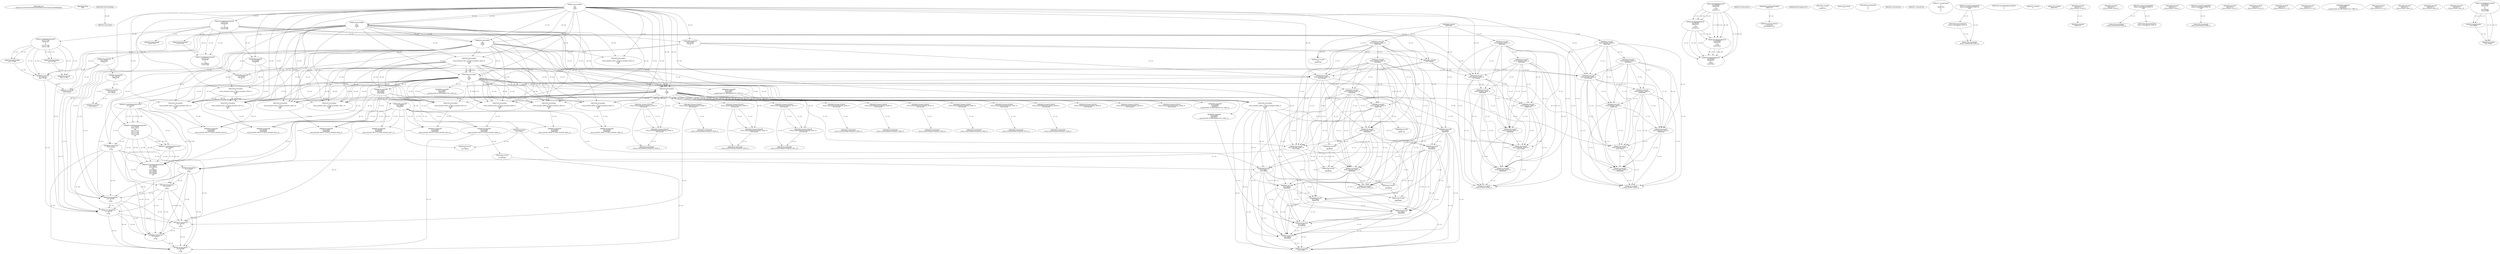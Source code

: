 // Global SCDG with merge call
digraph {
	0 [label="268454688.main
2d585ec73ae76a975632dcc810f156cf1bf4e7cc5547263c9a24614f89d9d4bd"]
	1 [label="268454699.Sleep
1000"]
	2 [label="268450908.GetProcessHeap
"]
	3 [label="268465424.VirtualAlloc
0
128
12288
4"]
	4 [label="268465190.RegOpenKeyExW
2147483650
268501000
0
131097
2147417172"]
	5 [label="268465223.RegQueryValueExW
2147417376
268500984
0
0
3221762048
2147417188"]
	3 -> 5 [label="(0-->5)"]
	6 [label="268465239.RegCloseKey
2147417376"]
	5 -> 6 [label="(1-->1)"]
	7 [label="268465489.wsprintfW
3221762048
268501104
0"]
	3 -> 7 [label="(0-->1)"]
	5 -> 7 [label="(5-->1)"]
	8 [label="268466183.VirtualAlloc
0
1024
12288
4"]
	3 -> 8 [label="(3-->3)"]
	3 -> 8 [label="(4-->4)"]
	9 [label="268466202.VirtualAlloc
0
3596
12288
4"]
	3 -> 9 [label="(3-->3)"]
	8 -> 9 [label="(3-->3)"]
	3 -> 9 [label="(4-->4)"]
	8 -> 9 [label="(4-->4)"]
	10 [label="268466212.GetWindowsDirectoryW
3221770240
256"]
	9 -> 10 [label="(0-->1)"]
	11 [label="268466270.GetVolumeInformationW
3221770240
3221770752
256
3221771776
3221771784
3221771780
3221771264
256"]
	9 -> 11 [label="(0-->1)"]
	10 -> 11 [label="(1-->1)"]
	10 -> 11 [label="(2-->3)"]
	10 -> 11 [label="(2-->8)"]
	12 [label="268465190.RegOpenKeyExW
2147483650
268501632
0
131097
2147417172"]
	4 -> 12 [label="(1-->1)"]
	4 -> 12 [label="(4-->4)"]
	4 -> 12 [label="(5-->5)"]
	13 [label="268465223.RegQueryValueExW
3221771788
268501592
0
0
3221771788
2147417188"]
	5 -> 13 [label="(6-->6)"]
	14 [label="268465254.GetLastError
"]
	15 [label="268465263.RegCloseKey
3221771788"]
	13 -> 15 [label="(1-->1)"]
	13 -> 15 [label="(5-->1)"]
	16 [label="268466376.wsprintfW
3221766144
268501204
0"]
	8 -> 16 [label="(0-->1)"]
	17 [label="268466397.lstrcatW
3221766144
3221771788"]
	8 -> 17 [label="(0-->1)"]
	16 -> 17 [label="(1-->1)"]
	13 -> 17 [label="(1-->2)"]
	13 -> 17 [label="(5-->2)"]
	15 -> 17 [label="(1-->2)"]
	18 [label="268466409.GetModuleHandleW
268501752"]
	19 [label="268466416.GetProcAddress
270536744
RtlComputeCrc32"]
	18 -> 19 [label="(0-->1)"]
	20 [label="268466432.lstrlenW
3221766144"]
	8 -> 20 [label="(0-->1)"]
	16 -> 20 [label="(1-->1)"]
	17 -> 20 [label="(1-->1)"]
	21 [label="268466449.RtlComputeCrc32
"]
	22 [label="268466481.VirtualFree
3221770240
0
32768"]
	9 -> 22 [label="(0-->1)"]
	10 -> 22 [label="(1-->1)"]
	11 -> 22 [label="(1-->1)"]
	23 [label="268464882.lstrlenW
3221762048"]
	3 -> 23 [label="(0-->1)"]
	5 -> 23 [label="(5-->1)"]
	7 -> 23 [label="(1-->1)"]
	24 [label="268464893.lstrlenW
268497860"]
	25 [label="268453932.VirtualAlloc
0
retval_lstrlenW_32827_32_retval_lstrlenW_32825_32
12288
64"]
	3 -> 25 [label="(3-->3)"]
	8 -> 25 [label="(3-->3)"]
	9 -> 25 [label="(3-->3)"]
	26 [label="268453967.lstrcpyW
0
268497976"]
	27 [label="268453974.lstrlenW
0"]
	28 [label="268464425.lstrcatW
retval_lstrlenW_32843_32
268497860"]
	24 -> 28 [label="(1-->2)"]
	29 [label="268464433.lstrcatW
retval_lstrlenW_32843_32
268500944"]
	28 -> 29 [label="(1-->1)"]
	30 [label="268464439.lstrcatW
retval_lstrlenW_32843_32
3221762048"]
	28 -> 30 [label="(1-->1)"]
	29 -> 30 [label="(1-->1)"]
	3 -> 30 [label="(0-->2)"]
	5 -> 30 [label="(5-->2)"]
	7 -> 30 [label="(1-->2)"]
	23 -> 30 [label="(1-->2)"]
	31 [label="268464447.lstrcatW
retval_lstrlenW_32843_32
268500948"]
	28 -> 31 [label="(1-->1)"]
	29 -> 31 [label="(1-->1)"]
	30 -> 31 [label="(1-->1)"]
	32 [label="268464636.VirtualAlloc
0
66
12288
64"]
	3 -> 32 [label="(3-->3)"]
	8 -> 32 [label="(3-->3)"]
	9 -> 32 [label="(3-->3)"]
	25 -> 32 [label="(3-->3)"]
	25 -> 32 [label="(4-->4)"]
	33 [label="268464679.wsprintfW
3221778432
268500964
3221774336"]
	32 -> 33 [label="(0-->1)"]
	25 -> 33 [label="(0-->3)"]
	34 [label="268464692.lstrcatW
retval_lstrlenW_32843_32
268497764"]
	28 -> 34 [label="(1-->1)"]
	29 -> 34 [label="(1-->1)"]
	30 -> 34 [label="(1-->1)"]
	31 -> 34 [label="(1-->1)"]
	35 [label="268464700.lstrcatW
retval_lstrlenW_32843_32
268500944"]
	28 -> 35 [label="(1-->1)"]
	29 -> 35 [label="(1-->1)"]
	30 -> 35 [label="(1-->1)"]
	31 -> 35 [label="(1-->1)"]
	34 -> 35 [label="(1-->1)"]
	29 -> 35 [label="(2-->2)"]
	36 [label="268464706.lstrcatW
retval_lstrlenW_32843_32
3221778432"]
	28 -> 36 [label="(1-->1)"]
	29 -> 36 [label="(1-->1)"]
	30 -> 36 [label="(1-->1)"]
	31 -> 36 [label="(1-->1)"]
	34 -> 36 [label="(1-->1)"]
	35 -> 36 [label="(1-->1)"]
	32 -> 36 [label="(0-->2)"]
	33 -> 36 [label="(1-->2)"]
	37 [label="268464714.lstrcatW
retval_lstrlenW_32843_32
268500948"]
	28 -> 37 [label="(1-->1)"]
	29 -> 37 [label="(1-->1)"]
	30 -> 37 [label="(1-->1)"]
	31 -> 37 [label="(1-->1)"]
	34 -> 37 [label="(1-->1)"]
	35 -> 37 [label="(1-->1)"]
	36 -> 37 [label="(1-->1)"]
	31 -> 37 [label="(2-->2)"]
	38 [label="268464726.VirtualFree
3221778432
0
32768"]
	32 -> 38 [label="(0-->1)"]
	33 -> 38 [label="(1-->1)"]
	36 -> 38 [label="(2-->1)"]
	22 -> 38 [label="(3-->3)"]
	39 [label="268464767.lstrlenW
retval_lstrlenW_32843_32"]
	28 -> 39 [label="(1-->1)"]
	29 -> 39 [label="(1-->1)"]
	30 -> 39 [label="(1-->1)"]
	31 -> 39 [label="(1-->1)"]
	34 -> 39 [label="(1-->1)"]
	35 -> 39 [label="(1-->1)"]
	36 -> 39 [label="(1-->1)"]
	37 -> 39 [label="(1-->1)"]
	40 [label="268453998.CreateMutexW
0
0
0"]
	41 [label="268454010.GetLastError
"]
	42 [label="268454017.GetLastError
"]
	43 [label="268454043.VirtualFree
3221774336
0
32768"]
	25 -> 43 [label="(0-->1)"]
	33 -> 43 [label="(3-->1)"]
	22 -> 43 [label="(3-->3)"]
	38 -> 43 [label="(3-->3)"]
	44 [label="268467629.VirtualFree
3221762048
0
32768"]
	3 -> 44 [label="(0-->1)"]
	5 -> 44 [label="(5-->1)"]
	7 -> 44 [label="(1-->1)"]
	23 -> 44 [label="(1-->1)"]
	30 -> 44 [label="(2-->1)"]
	22 -> 44 [label="(3-->3)"]
	38 -> 44 [label="(3-->3)"]
	43 -> 44 [label="(3-->3)"]
	45 [label="268467737.VirtualFree
3221766144
0
32768"]
	8 -> 45 [label="(0-->1)"]
	16 -> 45 [label="(1-->1)"]
	17 -> 45 [label="(1-->1)"]
	20 -> 45 [label="(1-->1)"]
	22 -> 45 [label="(3-->3)"]
	38 -> 45 [label="(3-->3)"]
	43 -> 45 [label="(3-->3)"]
	44 -> 45 [label="(3-->3)"]
	46 [label="268454737.CreateThread
0
0
268447024
0
0
0"]
	47 [label="268454761.WaitForSingleObject
retval_CreateThread_32935_32
5000"]
	48 [label="268454780.TerminateThread
retval_CreateThread_32935_32
0"]
	47 -> 48 [label="(1-->1)"]
	49 [label="268454790.CloseHandle
retval_CreateThread_32935_32"]
	47 -> 49 [label="(1-->1)"]
	48 -> 49 [label="(1-->1)"]
	50 [label="268454450.CreateToolhelp32Snapshot
2
0"]
	51 [label="268454476.VirtualAlloc
0
556
12288
4"]
	3 -> 51 [label="(3-->3)"]
	8 -> 51 [label="(3-->3)"]
	9 -> 51 [label="(3-->3)"]
	25 -> 51 [label="(3-->3)"]
	32 -> 51 [label="(3-->3)"]
	3 -> 51 [label="(4-->4)"]
	8 -> 51 [label="(4-->4)"]
	9 -> 51 [label="(4-->4)"]
	52 [label="268454533.lstrcmpiW
"]
	2 -> 52 [label="(0-->0)"]
	53 [label="268454602.Process32NextW
retval_CreateToolhelp32Snapshot_33460_32
3221782528"]
	51 -> 53 [label="(0-->2)"]
	54 [label="268454627.VirtualFree
3221782528
0
32768"]
	51 -> 54 [label="(0-->1)"]
	53 -> 54 [label="(2-->1)"]
	22 -> 54 [label="(3-->3)"]
	38 -> 54 [label="(3-->3)"]
	43 -> 54 [label="(3-->3)"]
	44 -> 54 [label="(3-->3)"]
	45 -> 54 [label="(3-->3)"]
	55 [label="268454634.CloseHandle
retval_CreateToolhelp32Snapshot_33460_32"]
	53 -> 55 [label="(1-->1)"]
	56 [label="268465190.RegOpenKeyExW
2147483650
268501000
0
131097
2147417052"]
	4 -> 56 [label="(1-->1)"]
	12 -> 56 [label="(1-->1)"]
	4 -> 56 [label="(2-->2)"]
	4 -> 56 [label="(4-->4)"]
	12 -> 56 [label="(4-->4)"]
	57 [label="268465489.wsprintfW
3221786624
268500964
0"]
	33 -> 57 [label="(2-->2)"]
	58 [label="268466212.GetWindowsDirectoryW
3221794816
256"]
	10 -> 58 [label="(2-->2)"]
	11 -> 58 [label="(3-->2)"]
	11 -> 58 [label="(8-->2)"]
	59 [label="268466270.GetVolumeInformationW
3221794816
3221795328
256
3221796352
3221796360
3221796356
3221795840
256"]
	58 -> 59 [label="(1-->1)"]
	10 -> 59 [label="(2-->3)"]
	11 -> 59 [label="(3-->3)"]
	11 -> 59 [label="(8-->3)"]
	58 -> 59 [label="(2-->3)"]
	10 -> 59 [label="(2-->8)"]
	11 -> 59 [label="(3-->8)"]
	11 -> 59 [label="(8-->8)"]
	58 -> 59 [label="(2-->8)"]
	60 [label="268465190.RegOpenKeyExW
2147483650
268501632
0
131097
2147417052"]
	4 -> 60 [label="(1-->1)"]
	12 -> 60 [label="(1-->1)"]
	56 -> 60 [label="(1-->1)"]
	12 -> 60 [label="(2-->2)"]
	4 -> 60 [label="(4-->4)"]
	12 -> 60 [label="(4-->4)"]
	56 -> 60 [label="(4-->4)"]
	56 -> 60 [label="(5-->5)"]
	61 [label="268466376.wsprintfW
3221790720
268501204
0"]
	16 -> 61 [label="(2-->2)"]
	62 [label="268466397.lstrcatW
3221790720
3221796364"]
	61 -> 62 [label="(1-->1)"]
	63 [label="268466432.lstrlenW
3221790720"]
	61 -> 63 [label="(1-->1)"]
	62 -> 63 [label="(1-->1)"]
	64 [label="268466481.VirtualFree
3221794816
0
32768"]
	58 -> 64 [label="(1-->1)"]
	59 -> 64 [label="(1-->1)"]
	22 -> 64 [label="(3-->3)"]
	38 -> 64 [label="(3-->3)"]
	43 -> 64 [label="(3-->3)"]
	44 -> 64 [label="(3-->3)"]
	45 -> 64 [label="(3-->3)"]
	54 -> 64 [label="(3-->3)"]
	65 [label="268464882.lstrlenW
3221786624"]
	57 -> 65 [label="(1-->1)"]
	66 [label="268452641.VirtualAlloc
0
retval_lstrlenW_34674_32_retval_lstrlenW_34669_32
12288
64"]
	3 -> 66 [label="(3-->3)"]
	8 -> 66 [label="(3-->3)"]
	9 -> 66 [label="(3-->3)"]
	25 -> 66 [label="(3-->3)"]
	32 -> 66 [label="(3-->3)"]
	51 -> 66 [label="(3-->3)"]
	25 -> 66 [label="(4-->4)"]
	32 -> 66 [label="(4-->4)"]
	67 [label="268464425.lstrcatW
0
268497860"]
	24 -> 67 [label="(1-->2)"]
	28 -> 67 [label="(2-->2)"]
	68 [label="268464433.lstrcatW
0
268500944"]
	29 -> 68 [label="(2-->2)"]
	35 -> 68 [label="(2-->2)"]
	69 [label="268464439.lstrcatW
0
3221786624"]
	57 -> 69 [label="(1-->2)"]
	65 -> 69 [label="(1-->2)"]
	70 [label="268464447.lstrcatW
0
268500948"]
	31 -> 70 [label="(2-->2)"]
	37 -> 70 [label="(2-->2)"]
	71 [label="268464679.wsprintfW
3221803008
268500964
retval_lstrlenW_34674_32_retval_lstrlenW_34669_32"]
	33 -> 71 [label="(2-->2)"]
	57 -> 71 [label="(2-->2)"]
	66 -> 71 [label="(2-->3)"]
	72 [label="268464692.lstrcatW
0
268497764"]
	34 -> 72 [label="(2-->2)"]
	73 [label="268464700.lstrcatW
0
268500944"]
	29 -> 73 [label="(2-->2)"]
	35 -> 73 [label="(2-->2)"]
	68 -> 73 [label="(2-->2)"]
	74 [label="268464706.lstrcatW
0
3221803008"]
	71 -> 74 [label="(1-->2)"]
	75 [label="268464714.lstrcatW
0
268500948"]
	31 -> 75 [label="(2-->2)"]
	37 -> 75 [label="(2-->2)"]
	70 -> 75 [label="(2-->2)"]
	76 [label="268464726.VirtualFree
3221803008
0
32768"]
	71 -> 76 [label="(1-->1)"]
	74 -> 76 [label="(2-->1)"]
	22 -> 76 [label="(3-->3)"]
	38 -> 76 [label="(3-->3)"]
	43 -> 76 [label="(3-->3)"]
	44 -> 76 [label="(3-->3)"]
	45 -> 76 [label="(3-->3)"]
	54 -> 76 [label="(3-->3)"]
	64 -> 76 [label="(3-->3)"]
	77 [label="268464767.lstrlenW
0"]
	78 [label="268452707.lstrlenW
268497912"]
	79 [label="268452834.lstrcpyW
268510272
retval_lstrlenW_35199_32"]
	80 [label="268452841.lstrlenW
268510272"]
	79 -> 80 [label="(1-->1)"]
	81 [label="268465263.RegCloseKey
2147417376"]
	5 -> 81 [label="(1-->1)"]
	82 [label="268465489.wsprintfW
3221762048
268500964
0"]
	3 -> 82 [label="(0-->1)"]
	5 -> 82 [label="(5-->1)"]
	83 [label="268453932.VirtualAlloc
0
retval_lstrlenW_32826_32_retval_lstrlenW_32828_32
12288
64"]
	3 -> 83 [label="(3-->3)"]
	8 -> 83 [label="(3-->3)"]
	9 -> 83 [label="(3-->3)"]
	84 [label="268464425.lstrcatW
retval_lstrlenW_32844_32
268497860"]
	24 -> 84 [label="(1-->2)"]
	85 [label="268464433.lstrcatW
retval_lstrlenW_32844_32
268500944"]
	84 -> 85 [label="(1-->1)"]
	86 [label="268464439.lstrcatW
retval_lstrlenW_32844_32
3221762048"]
	84 -> 86 [label="(1-->1)"]
	85 -> 86 [label="(1-->1)"]
	3 -> 86 [label="(0-->2)"]
	5 -> 86 [label="(5-->2)"]
	23 -> 86 [label="(1-->2)"]
	82 -> 86 [label="(1-->2)"]
	87 [label="268464447.lstrcatW
retval_lstrlenW_32844_32
268500948"]
	84 -> 87 [label="(1-->1)"]
	85 -> 87 [label="(1-->1)"]
	86 -> 87 [label="(1-->1)"]
	88 [label="268464692.lstrcatW
retval_lstrlenW_32844_32
268497764"]
	84 -> 88 [label="(1-->1)"]
	85 -> 88 [label="(1-->1)"]
	86 -> 88 [label="(1-->1)"]
	87 -> 88 [label="(1-->1)"]
	89 [label="268464700.lstrcatW
retval_lstrlenW_32844_32
268500944"]
	84 -> 89 [label="(1-->1)"]
	85 -> 89 [label="(1-->1)"]
	86 -> 89 [label="(1-->1)"]
	87 -> 89 [label="(1-->1)"]
	88 -> 89 [label="(1-->1)"]
	85 -> 89 [label="(2-->2)"]
	90 [label="268464706.lstrcatW
retval_lstrlenW_32844_32
3221778432"]
	84 -> 90 [label="(1-->1)"]
	85 -> 90 [label="(1-->1)"]
	86 -> 90 [label="(1-->1)"]
	87 -> 90 [label="(1-->1)"]
	88 -> 90 [label="(1-->1)"]
	89 -> 90 [label="(1-->1)"]
	32 -> 90 [label="(0-->2)"]
	33 -> 90 [label="(1-->2)"]
	91 [label="268464714.lstrcatW
retval_lstrlenW_32844_32
268500948"]
	84 -> 91 [label="(1-->1)"]
	85 -> 91 [label="(1-->1)"]
	86 -> 91 [label="(1-->1)"]
	87 -> 91 [label="(1-->1)"]
	88 -> 91 [label="(1-->1)"]
	89 -> 91 [label="(1-->1)"]
	90 -> 91 [label="(1-->1)"]
	87 -> 91 [label="(2-->2)"]
	92 [label="268464767.lstrlenW
retval_lstrlenW_32844_32"]
	84 -> 92 [label="(1-->1)"]
	85 -> 92 [label="(1-->1)"]
	86 -> 92 [label="(1-->1)"]
	87 -> 92 [label="(1-->1)"]
	88 -> 92 [label="(1-->1)"]
	89 -> 92 [label="(1-->1)"]
	90 -> 92 [label="(1-->1)"]
	91 -> 92 [label="(1-->1)"]
	93 [label="268454501.Process32FirstW
retval_CreateToolhelp32Snapshot_32956_32
3221782528"]
	51 -> 93 [label="(0-->2)"]
	94 [label="268454602.Process32NextW
retval_CreateToolhelp32Snapshot_32956_32
3221782528"]
	93 -> 94 [label="(1-->1)"]
	51 -> 94 [label="(0-->2)"]
	93 -> 94 [label="(2-->2)"]
	95 [label="268454634.CloseHandle
retval_CreateToolhelp32Snapshot_32956_32"]
	93 -> 95 [label="(1-->1)"]
	94 -> 95 [label="(1-->1)"]
	96 [label="268452641.VirtualAlloc
0
retval_lstrlenW_34670_32_retval_lstrlenW_34675_32
12288
64"]
	3 -> 96 [label="(3-->3)"]
	8 -> 96 [label="(3-->3)"]
	9 -> 96 [label="(3-->3)"]
	32 -> 96 [label="(3-->3)"]
	51 -> 96 [label="(3-->3)"]
	83 -> 96 [label="(3-->3)"]
	32 -> 96 [label="(4-->4)"]
	83 -> 96 [label="(4-->4)"]
	97 [label="268464679.wsprintfW
3221803008
268500964
retval_lstrlenW_34670_32_retval_lstrlenW_34675_32"]
	33 -> 97 [label="(2-->2)"]
	57 -> 97 [label="(2-->2)"]
	82 -> 97 [label="(2-->2)"]
	96 -> 97 [label="(2-->3)"]
	98 [label="268452834.lstrcpyW
268510272
retval_lstrlenW_35200_32"]
	99 [label="268454761.WaitForSingleObject
retval_CreateThread_32942_32
5000"]
	100 [label="268454790.CloseHandle
retval_CreateThread_32942_32"]
	99 -> 100 [label="(1-->1)"]
	101 [label="268454602.Process32NextW
retval_CreateToolhelp32Snapshot_33005_32
3221782528"]
	51 -> 101 [label="(0-->2)"]
	102 [label="268454634.CloseHandle
retval_CreateToolhelp32Snapshot_33005_32"]
	101 -> 102 [label="(1-->1)"]
	103 [label="268452641.VirtualAlloc
0
retval_lstrlenW_34671_32_retval_lstrlenW_34676_32
12288
64"]
	3 -> 103 [label="(3-->3)"]
	8 -> 103 [label="(3-->3)"]
	9 -> 103 [label="(3-->3)"]
	32 -> 103 [label="(3-->3)"]
	51 -> 103 [label="(3-->3)"]
	83 -> 103 [label="(3-->3)"]
	32 -> 103 [label="(4-->4)"]
	83 -> 103 [label="(4-->4)"]
	104 [label="268464679.wsprintfW
3221803008
268500964
retval_lstrlenW_34671_32_retval_lstrlenW_34676_32"]
	33 -> 104 [label="(2-->2)"]
	57 -> 104 [label="(2-->2)"]
	82 -> 104 [label="(2-->2)"]
	103 -> 104 [label="(2-->3)"]
	105 [label="268452834.lstrcpyW
268510272
retval_lstrlenW_35201_32"]
	106 [label="268464662.wsprintfW
3221778432
268500952
unconstrained_ret_RtlComputeCrc32_32813_32"]
	32 -> 106 [label="(0-->1)"]
	107 [label="268454761.WaitForSingleObject
retval_CreateThread_32943_32
5000"]
	108 [label="268454790.CloseHandle
retval_CreateThread_32943_32"]
	107 -> 108 [label="(1-->1)"]
	109 [label="268454602.Process32NextW
retval_CreateToolhelp32Snapshot_33006_32
3221782528"]
	51 -> 109 [label="(0-->2)"]
	110 [label="268454634.CloseHandle
retval_CreateToolhelp32Snapshot_33006_32"]
	109 -> 110 [label="(1-->1)"]
	111 [label="268452641.VirtualAlloc
0
retval_lstrlenW_34672_32_retval_lstrlenW_34677_32
12288
64"]
	3 -> 111 [label="(3-->3)"]
	8 -> 111 [label="(3-->3)"]
	9 -> 111 [label="(3-->3)"]
	25 -> 111 [label="(3-->3)"]
	32 -> 111 [label="(3-->3)"]
	51 -> 111 [label="(3-->3)"]
	25 -> 111 [label="(4-->4)"]
	32 -> 111 [label="(4-->4)"]
	112 [label="268464679.wsprintfW
3221803008
268500964
retval_lstrlenW_34672_32_retval_lstrlenW_34677_32"]
	57 -> 112 [label="(2-->2)"]
	111 -> 112 [label="(2-->3)"]
	113 [label="268452834.lstrcpyW
268510272
retval_lstrlenW_35202_32"]
	114 [label="268454602.Process32NextW
retval_CreateToolhelp32Snapshot_32950_32
3221782528"]
	51 -> 114 [label="(0-->2)"]
	115 [label="268454634.CloseHandle
retval_CreateToolhelp32Snapshot_32950_32"]
	114 -> 115 [label="(1-->1)"]
	116 [label="268452641.VirtualAlloc
0
retval_lstrlenW_34678_32_retval_lstrlenW_34673_32
12288
64"]
	3 -> 116 [label="(3-->3)"]
	8 -> 116 [label="(3-->3)"]
	9 -> 116 [label="(3-->3)"]
	25 -> 116 [label="(3-->3)"]
	32 -> 116 [label="(3-->3)"]
	51 -> 116 [label="(3-->3)"]
	25 -> 116 [label="(4-->4)"]
	32 -> 116 [label="(4-->4)"]
	117 [label="268464679.wsprintfW
3221803008
268500964
retval_lstrlenW_34678_32_retval_lstrlenW_34673_32"]
	33 -> 117 [label="(2-->2)"]
	57 -> 117 [label="(2-->2)"]
	116 -> 117 [label="(2-->3)"]
	118 [label="268452834.lstrcpyW
268510272
retval_lstrlenW_35203_32"]
	119 [label="268465239.RegCloseKey
3221771788"]
	13 -> 119 [label="(1-->1)"]
	13 -> 119 [label="(5-->1)"]
	120 [label="268466320.lstrlenW
3221771788"]
	13 -> 120 [label="(1-->1)"]
	13 -> 120 [label="(5-->1)"]
	119 -> 120 [label="(1-->1)"]
	121 [label="268454780.TerminateThread
retval_CreateThread_32942_32
0"]
	99 -> 121 [label="(1-->1)"]
	122 [label="268454501.Process32FirstW
retval_CreateToolhelp32Snapshot_32992_32
3221782528"]
	51 -> 122 [label="(0-->2)"]
	123 [label="268454602.Process32NextW
retval_CreateToolhelp32Snapshot_32992_32
3221782528"]
	122 -> 123 [label="(1-->1)"]
	51 -> 123 [label="(0-->2)"]
	122 -> 123 [label="(2-->2)"]
	124 [label="268454634.CloseHandle
retval_CreateToolhelp32Snapshot_32992_32"]
	122 -> 124 [label="(1-->1)"]
	123 -> 124 [label="(1-->1)"]
	125 [label="268454501.Process32FirstW
retval_CreateToolhelp32Snapshot_33005_32
3221782528"]
	51 -> 125 [label="(0-->2)"]
	126 [label="268454501.Process32FirstW
retval_CreateToolhelp32Snapshot_33006_32
3221782528"]
	51 -> 126 [label="(0-->2)"]
	127 [label="268454501.Process32FirstW
retval_CreateToolhelp32Snapshot_32957_32
3221782528"]
	51 -> 127 [label="(0-->2)"]
	128 [label="268454602.Process32NextW
retval_CreateToolhelp32Snapshot_32957_32
3221782528"]
	127 -> 128 [label="(1-->1)"]
	51 -> 128 [label="(0-->2)"]
	127 -> 128 [label="(2-->2)"]
	129 [label="268454634.CloseHandle
retval_CreateToolhelp32Snapshot_32957_32"]
	127 -> 129 [label="(1-->1)"]
	128 -> 129 [label="(1-->1)"]
	130 [label="268464662.wsprintfW
3221778432
268500952
unconstrained_ret_RtlComputeCrc32_32814_32"]
	32 -> 130 [label="(0-->1)"]
	131 [label="268454602.Process32NextW
retval_CreateToolhelp32Snapshot_32958_32
3221782528"]
	51 -> 131 [label="(0-->2)"]
	132 [label="268454634.CloseHandle
retval_CreateToolhelp32Snapshot_32958_32"]
	131 -> 132 [label="(1-->1)"]
	133 [label="268454602.Process32NextW
retval_CreateToolhelp32Snapshot_33197_32
3221782528"]
	51 -> 133 [label="(0-->2)"]
	134 [label="268454634.CloseHandle
retval_CreateToolhelp32Snapshot_33197_32"]
	133 -> 134 [label="(1-->1)"]
	135 [label="268452641.VirtualAlloc
0
retval_lstrlenW_34001_32_retval_lstrlenW_34006_32
12288
64"]
	3 -> 135 [label="(3-->3)"]
	8 -> 135 [label="(3-->3)"]
	9 -> 135 [label="(3-->3)"]
	25 -> 135 [label="(3-->3)"]
	32 -> 135 [label="(3-->3)"]
	51 -> 135 [label="(3-->3)"]
	25 -> 135 [label="(4-->4)"]
	32 -> 135 [label="(4-->4)"]
	136 [label="268464425.lstrcatW
3221798912
268497860"]
	135 -> 136 [label="(0-->1)"]
	24 -> 136 [label="(1-->2)"]
	28 -> 136 [label="(2-->2)"]
	137 [label="268464433.lstrcatW
3221798912
268500944"]
	135 -> 137 [label="(0-->1)"]
	136 -> 137 [label="(1-->1)"]
	29 -> 137 [label="(2-->2)"]
	35 -> 137 [label="(2-->2)"]
	138 [label="268464439.lstrcatW
3221798912
3221786624"]
	135 -> 138 [label="(0-->1)"]
	136 -> 138 [label="(1-->1)"]
	137 -> 138 [label="(1-->1)"]
	57 -> 138 [label="(1-->2)"]
	65 -> 138 [label="(1-->2)"]
	139 [label="268464447.lstrcatW
3221798912
268500948"]
	135 -> 139 [label="(0-->1)"]
	136 -> 139 [label="(1-->1)"]
	137 -> 139 [label="(1-->1)"]
	138 -> 139 [label="(1-->1)"]
	31 -> 139 [label="(2-->2)"]
	37 -> 139 [label="(2-->2)"]
	140 [label="268464662.wsprintfW
3221803008
268500952
unconstrained_ret_RtlComputeCrc32_33991_32"]
	106 -> 140 [label="(2-->2)"]
	141 [label="268464692.lstrcatW
3221798912
268497764"]
	135 -> 141 [label="(0-->1)"]
	136 -> 141 [label="(1-->1)"]
	137 -> 141 [label="(1-->1)"]
	138 -> 141 [label="(1-->1)"]
	139 -> 141 [label="(1-->1)"]
	34 -> 141 [label="(2-->2)"]
	142 [label="268464700.lstrcatW
3221798912
268500944"]
	135 -> 142 [label="(0-->1)"]
	136 -> 142 [label="(1-->1)"]
	137 -> 142 [label="(1-->1)"]
	138 -> 142 [label="(1-->1)"]
	139 -> 142 [label="(1-->1)"]
	141 -> 142 [label="(1-->1)"]
	29 -> 142 [label="(2-->2)"]
	35 -> 142 [label="(2-->2)"]
	137 -> 142 [label="(2-->2)"]
	143 [label="268464706.lstrcatW
3221798912
3221803008"]
	135 -> 143 [label="(0-->1)"]
	136 -> 143 [label="(1-->1)"]
	137 -> 143 [label="(1-->1)"]
	138 -> 143 [label="(1-->1)"]
	139 -> 143 [label="(1-->1)"]
	141 -> 143 [label="(1-->1)"]
	142 -> 143 [label="(1-->1)"]
	140 -> 143 [label="(1-->2)"]
	144 [label="268464714.lstrcatW
3221798912
268500948"]
	135 -> 144 [label="(0-->1)"]
	136 -> 144 [label="(1-->1)"]
	137 -> 144 [label="(1-->1)"]
	138 -> 144 [label="(1-->1)"]
	139 -> 144 [label="(1-->1)"]
	141 -> 144 [label="(1-->1)"]
	142 -> 144 [label="(1-->1)"]
	143 -> 144 [label="(1-->1)"]
	31 -> 144 [label="(2-->2)"]
	37 -> 144 [label="(2-->2)"]
	139 -> 144 [label="(2-->2)"]
	145 [label="268464767.lstrlenW
3221798912"]
	135 -> 145 [label="(0-->1)"]
	136 -> 145 [label="(1-->1)"]
	137 -> 145 [label="(1-->1)"]
	138 -> 145 [label="(1-->1)"]
	139 -> 145 [label="(1-->1)"]
	141 -> 145 [label="(1-->1)"]
	142 -> 145 [label="(1-->1)"]
	143 -> 145 [label="(1-->1)"]
	144 -> 145 [label="(1-->1)"]
	146 [label="268452834.lstrcpyW
268510272
retval_lstrlenW_34771_32"]
	147 [label="268452641.VirtualAlloc
0
retval_lstrlenW_34008_32_retval_lstrlenW_34003_32
12288
64"]
	3 -> 147 [label="(3-->3)"]
	8 -> 147 [label="(3-->3)"]
	9 -> 147 [label="(3-->3)"]
	25 -> 147 [label="(3-->3)"]
	32 -> 147 [label="(3-->3)"]
	51 -> 147 [label="(3-->3)"]
	25 -> 147 [label="(4-->4)"]
	32 -> 147 [label="(4-->4)"]
	148 [label="268464662.wsprintfW
3221803008
268500952
unconstrained_ret_RtlComputeCrc32_33993_32"]
	106 -> 148 [label="(2-->2)"]
	149 [label="268452834.lstrcpyW
268510272
retval_lstrlenW_34773_32"]
	150 [label="268452641.VirtualAlloc
0
retval_lstrlenW_34010_32_retval_lstrlenW_34005_32
12288
64"]
	3 -> 150 [label="(3-->3)"]
	8 -> 150 [label="(3-->3)"]
	9 -> 150 [label="(3-->3)"]
	25 -> 150 [label="(3-->3)"]
	32 -> 150 [label="(3-->3)"]
	51 -> 150 [label="(3-->3)"]
	25 -> 150 [label="(4-->4)"]
	32 -> 150 [label="(4-->4)"]
	151 [label="268464662.wsprintfW
3221803008
268500952
unconstrained_ret_RtlComputeCrc32_33995_32"]
	152 [label="268452834.lstrcpyW
268510272
retval_lstrlenW_34775_32"]
	153 [label="268464679.wsprintfW
3221803008
268500964
retval_lstrlenW_34008_32_retval_lstrlenW_34003_32"]
	57 -> 153 [label="(2-->2)"]
	147 -> 153 [label="(2-->3)"]
	154 [label="268452834.lstrcpyW
268510272
retval_lstrlenW_34831_32"]
	155 [label="268464679.wsprintfW
3221803008
268500964
retval_lstrlenW_34010_32_retval_lstrlenW_34005_32"]
	33 -> 155 [label="(2-->2)"]
	57 -> 155 [label="(2-->2)"]
	150 -> 155 [label="(2-->3)"]
	156 [label="268452834.lstrcpyW
268510272
retval_lstrlenW_34833_32"]
	157 [label="268452641.VirtualAlloc
0
retval_lstrlenW_34007_32_retval_lstrlenW_34002_32
12288
64"]
	3 -> 157 [label="(3-->3)"]
	8 -> 157 [label="(3-->3)"]
	9 -> 157 [label="(3-->3)"]
	25 -> 157 [label="(3-->3)"]
	32 -> 157 [label="(3-->3)"]
	51 -> 157 [label="(3-->3)"]
	25 -> 157 [label="(4-->4)"]
	32 -> 157 [label="(4-->4)"]
	158 [label="268464679.wsprintfW
3221803008
268500964
retval_lstrlenW_34007_32_retval_lstrlenW_34002_32"]
	57 -> 158 [label="(2-->2)"]
	157 -> 158 [label="(2-->3)"]
	159 [label="268452834.lstrcpyW
268510272
retval_lstrlenW_34835_32"]
	160 [label="268453932.VirtualAlloc
0
retval_lstrlenW_32821_32_retval_lstrlenW_32823_32
12288
64"]
	3 -> 160 [label="(3-->3)"]
	8 -> 160 [label="(3-->3)"]
	9 -> 160 [label="(3-->3)"]
	161 [label="268464425.lstrcatW
retval_lstrlenW_32842_32
268497860"]
	24 -> 161 [label="(1-->2)"]
	162 [label="268464433.lstrcatW
retval_lstrlenW_32842_32
268500944"]
	161 -> 162 [label="(1-->1)"]
	163 [label="268464439.lstrcatW
retval_lstrlenW_32842_32
3221762048"]
	161 -> 163 [label="(1-->1)"]
	162 -> 163 [label="(1-->1)"]
	3 -> 163 [label="(0-->2)"]
	5 -> 163 [label="(5-->2)"]
	7 -> 163 [label="(1-->2)"]
	23 -> 163 [label="(1-->2)"]
	164 [label="268464447.lstrcatW
retval_lstrlenW_32842_32
268500948"]
	161 -> 164 [label="(1-->1)"]
	162 -> 164 [label="(1-->1)"]
	163 -> 164 [label="(1-->1)"]
	165 [label="268464692.lstrcatW
retval_lstrlenW_32842_32
268497764"]
	161 -> 165 [label="(1-->1)"]
	162 -> 165 [label="(1-->1)"]
	163 -> 165 [label="(1-->1)"]
	164 -> 165 [label="(1-->1)"]
	166 [label="268464700.lstrcatW
retval_lstrlenW_32842_32
268500944"]
	161 -> 166 [label="(1-->1)"]
	162 -> 166 [label="(1-->1)"]
	163 -> 166 [label="(1-->1)"]
	164 -> 166 [label="(1-->1)"]
	165 -> 166 [label="(1-->1)"]
	162 -> 166 [label="(2-->2)"]
	167 [label="268464706.lstrcatW
retval_lstrlenW_32842_32
3221778432"]
	161 -> 167 [label="(1-->1)"]
	162 -> 167 [label="(1-->1)"]
	163 -> 167 [label="(1-->1)"]
	164 -> 167 [label="(1-->1)"]
	165 -> 167 [label="(1-->1)"]
	166 -> 167 [label="(1-->1)"]
	32 -> 167 [label="(0-->2)"]
	33 -> 167 [label="(1-->2)"]
	168 [label="268464714.lstrcatW
retval_lstrlenW_32842_32
268500948"]
	161 -> 168 [label="(1-->1)"]
	162 -> 168 [label="(1-->1)"]
	163 -> 168 [label="(1-->1)"]
	164 -> 168 [label="(1-->1)"]
	165 -> 168 [label="(1-->1)"]
	166 -> 168 [label="(1-->1)"]
	167 -> 168 [label="(1-->1)"]
	164 -> 168 [label="(2-->2)"]
	169 [label="268464767.lstrlenW
retval_lstrlenW_32842_32"]
	161 -> 169 [label="(1-->1)"]
	162 -> 169 [label="(1-->1)"]
	163 -> 169 [label="(1-->1)"]
	164 -> 169 [label="(1-->1)"]
	165 -> 169 [label="(1-->1)"]
	166 -> 169 [label="(1-->1)"]
	167 -> 169 [label="(1-->1)"]
	168 -> 169 [label="(1-->1)"]
	170 [label="268454602.Process32NextW
retval_CreateToolhelp32Snapshot_32938_32
3221782528"]
	51 -> 170 [label="(0-->2)"]
	171 [label="268454634.CloseHandle
retval_CreateToolhelp32Snapshot_32938_32"]
	170 -> 171 [label="(1-->1)"]
	172 [label="268465223.RegQueryValueExW
3221796364
268501592
0
0
3221796364
2147417068"]
	173 [label="268465239.RegCloseKey
3221796364"]
	172 -> 173 [label="(1-->1)"]
	172 -> 173 [label="(5-->1)"]
	174 [label="268466320.lstrlenW
3221796364"]
	172 -> 174 [label="(1-->1)"]
	172 -> 174 [label="(5-->1)"]
	173 -> 174 [label="(1-->1)"]
	175 [label="268454501.Process32FirstW
retval_CreateToolhelp32Snapshot_32938_32
3221782528"]
	51 -> 175 [label="(0-->2)"]
	176 [label="268465223.RegQueryValueExW
2147417376
268500984
0
0
3221786624
2147417068"]
	5 -> 176 [label="(1-->1)"]
	6 -> 176 [label="(1-->1)"]
	5 -> 176 [label="(2-->2)"]
	177 [label="268465489.wsprintfW
3221786624
268501104
0"]
	176 -> 177 [label="(5-->1)"]
	7 -> 177 [label="(2-->2)"]
}
